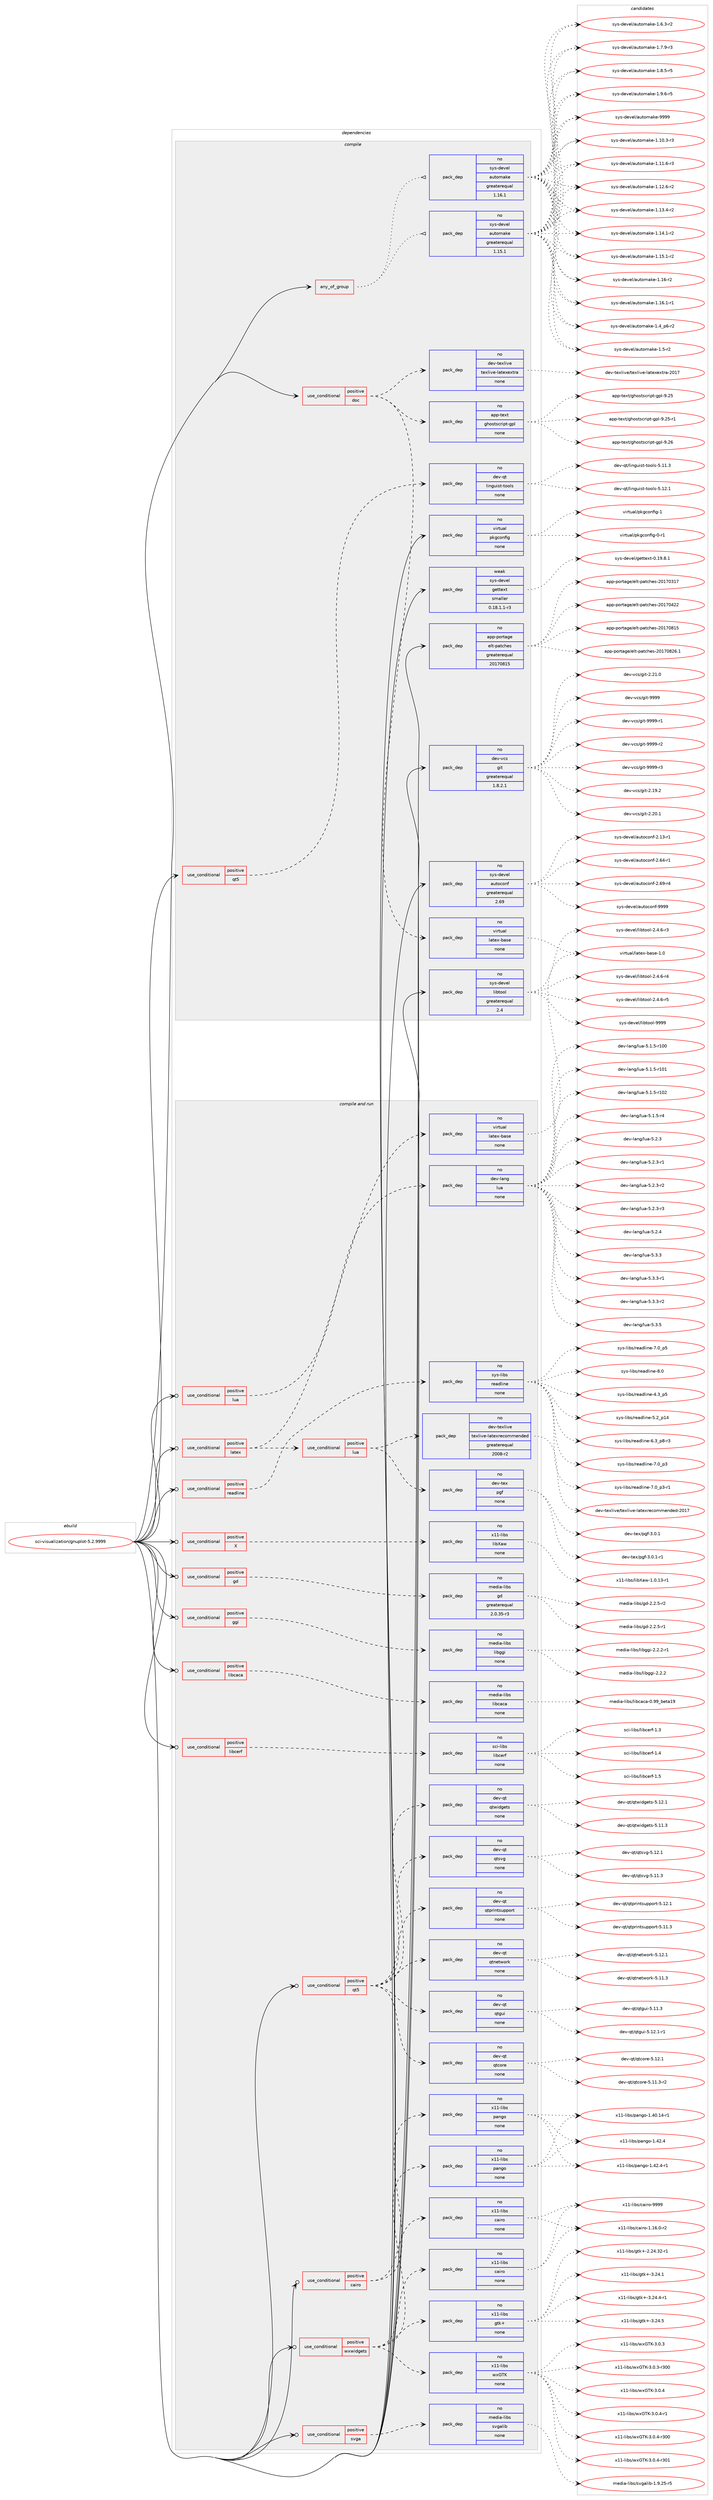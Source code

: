 digraph prolog {

# *************
# Graph options
# *************

newrank=true;
concentrate=true;
compound=true;
graph [rankdir=LR,fontname=Helvetica,fontsize=10,ranksep=1.5];#, ranksep=2.5, nodesep=0.2];
edge  [arrowhead=vee];
node  [fontname=Helvetica,fontsize=10];

# **********
# The ebuild
# **********

subgraph cluster_leftcol {
color=gray;
rank=same;
label=<<i>ebuild</i>>;
id [label="sci-visualization/gnuplot-5.2.9999", color=red, width=4, href="../sci-visualization/gnuplot-5.2.9999.svg"];
}

# ****************
# The dependencies
# ****************

subgraph cluster_midcol {
color=gray;
label=<<i>dependencies</i>>;
subgraph cluster_compile {
fillcolor="#eeeeee";
style=filled;
label=<<i>compile</i>>;
subgraph any27058 {
dependency1701894 [label=<<TABLE BORDER="0" CELLBORDER="1" CELLSPACING="0" CELLPADDING="4"><TR><TD CELLPADDING="10">any_of_group</TD></TR></TABLE>>, shape=none, color=red];subgraph pack1218519 {
dependency1701895 [label=<<TABLE BORDER="0" CELLBORDER="1" CELLSPACING="0" CELLPADDING="4" WIDTH="220"><TR><TD ROWSPAN="6" CELLPADDING="30">pack_dep</TD></TR><TR><TD WIDTH="110">no</TD></TR><TR><TD>sys-devel</TD></TR><TR><TD>automake</TD></TR><TR><TD>greaterequal</TD></TR><TR><TD>1.16.1</TD></TR></TABLE>>, shape=none, color=blue];
}
dependency1701894:e -> dependency1701895:w [weight=20,style="dotted",arrowhead="oinv"];
subgraph pack1218520 {
dependency1701896 [label=<<TABLE BORDER="0" CELLBORDER="1" CELLSPACING="0" CELLPADDING="4" WIDTH="220"><TR><TD ROWSPAN="6" CELLPADDING="30">pack_dep</TD></TR><TR><TD WIDTH="110">no</TD></TR><TR><TD>sys-devel</TD></TR><TR><TD>automake</TD></TR><TR><TD>greaterequal</TD></TR><TR><TD>1.15.1</TD></TR></TABLE>>, shape=none, color=blue];
}
dependency1701894:e -> dependency1701896:w [weight=20,style="dotted",arrowhead="oinv"];
}
id:e -> dependency1701894:w [weight=20,style="solid",arrowhead="vee"];
subgraph cond455465 {
dependency1701897 [label=<<TABLE BORDER="0" CELLBORDER="1" CELLSPACING="0" CELLPADDING="4"><TR><TD ROWSPAN="3" CELLPADDING="10">use_conditional</TD></TR><TR><TD>positive</TD></TR><TR><TD>doc</TD></TR></TABLE>>, shape=none, color=red];
subgraph pack1218521 {
dependency1701898 [label=<<TABLE BORDER="0" CELLBORDER="1" CELLSPACING="0" CELLPADDING="4" WIDTH="220"><TR><TD ROWSPAN="6" CELLPADDING="30">pack_dep</TD></TR><TR><TD WIDTH="110">no</TD></TR><TR><TD>virtual</TD></TR><TR><TD>latex-base</TD></TR><TR><TD>none</TD></TR><TR><TD></TD></TR></TABLE>>, shape=none, color=blue];
}
dependency1701897:e -> dependency1701898:w [weight=20,style="dashed",arrowhead="vee"];
subgraph pack1218522 {
dependency1701899 [label=<<TABLE BORDER="0" CELLBORDER="1" CELLSPACING="0" CELLPADDING="4" WIDTH="220"><TR><TD ROWSPAN="6" CELLPADDING="30">pack_dep</TD></TR><TR><TD WIDTH="110">no</TD></TR><TR><TD>dev-texlive</TD></TR><TR><TD>texlive-latexextra</TD></TR><TR><TD>none</TD></TR><TR><TD></TD></TR></TABLE>>, shape=none, color=blue];
}
dependency1701897:e -> dependency1701899:w [weight=20,style="dashed",arrowhead="vee"];
subgraph pack1218523 {
dependency1701900 [label=<<TABLE BORDER="0" CELLBORDER="1" CELLSPACING="0" CELLPADDING="4" WIDTH="220"><TR><TD ROWSPAN="6" CELLPADDING="30">pack_dep</TD></TR><TR><TD WIDTH="110">no</TD></TR><TR><TD>app-text</TD></TR><TR><TD>ghostscript-gpl</TD></TR><TR><TD>none</TD></TR><TR><TD></TD></TR></TABLE>>, shape=none, color=blue];
}
dependency1701897:e -> dependency1701900:w [weight=20,style="dashed",arrowhead="vee"];
}
id:e -> dependency1701897:w [weight=20,style="solid",arrowhead="vee"];
subgraph cond455466 {
dependency1701901 [label=<<TABLE BORDER="0" CELLBORDER="1" CELLSPACING="0" CELLPADDING="4"><TR><TD ROWSPAN="3" CELLPADDING="10">use_conditional</TD></TR><TR><TD>positive</TD></TR><TR><TD>qt5</TD></TR></TABLE>>, shape=none, color=red];
subgraph pack1218524 {
dependency1701902 [label=<<TABLE BORDER="0" CELLBORDER="1" CELLSPACING="0" CELLPADDING="4" WIDTH="220"><TR><TD ROWSPAN="6" CELLPADDING="30">pack_dep</TD></TR><TR><TD WIDTH="110">no</TD></TR><TR><TD>dev-qt</TD></TR><TR><TD>linguist-tools</TD></TR><TR><TD>none</TD></TR><TR><TD></TD></TR></TABLE>>, shape=none, color=blue];
}
dependency1701901:e -> dependency1701902:w [weight=20,style="dashed",arrowhead="vee"];
}
id:e -> dependency1701901:w [weight=20,style="solid",arrowhead="vee"];
subgraph pack1218525 {
dependency1701903 [label=<<TABLE BORDER="0" CELLBORDER="1" CELLSPACING="0" CELLPADDING="4" WIDTH="220"><TR><TD ROWSPAN="6" CELLPADDING="30">pack_dep</TD></TR><TR><TD WIDTH="110">no</TD></TR><TR><TD>app-portage</TD></TR><TR><TD>elt-patches</TD></TR><TR><TD>greaterequal</TD></TR><TR><TD>20170815</TD></TR></TABLE>>, shape=none, color=blue];
}
id:e -> dependency1701903:w [weight=20,style="solid",arrowhead="vee"];
subgraph pack1218526 {
dependency1701904 [label=<<TABLE BORDER="0" CELLBORDER="1" CELLSPACING="0" CELLPADDING="4" WIDTH="220"><TR><TD ROWSPAN="6" CELLPADDING="30">pack_dep</TD></TR><TR><TD WIDTH="110">no</TD></TR><TR><TD>dev-vcs</TD></TR><TR><TD>git</TD></TR><TR><TD>greaterequal</TD></TR><TR><TD>1.8.2.1</TD></TR></TABLE>>, shape=none, color=blue];
}
id:e -> dependency1701904:w [weight=20,style="solid",arrowhead="vee"];
subgraph pack1218527 {
dependency1701905 [label=<<TABLE BORDER="0" CELLBORDER="1" CELLSPACING="0" CELLPADDING="4" WIDTH="220"><TR><TD ROWSPAN="6" CELLPADDING="30">pack_dep</TD></TR><TR><TD WIDTH="110">no</TD></TR><TR><TD>sys-devel</TD></TR><TR><TD>autoconf</TD></TR><TR><TD>greaterequal</TD></TR><TR><TD>2.69</TD></TR></TABLE>>, shape=none, color=blue];
}
id:e -> dependency1701905:w [weight=20,style="solid",arrowhead="vee"];
subgraph pack1218528 {
dependency1701906 [label=<<TABLE BORDER="0" CELLBORDER="1" CELLSPACING="0" CELLPADDING="4" WIDTH="220"><TR><TD ROWSPAN="6" CELLPADDING="30">pack_dep</TD></TR><TR><TD WIDTH="110">no</TD></TR><TR><TD>sys-devel</TD></TR><TR><TD>libtool</TD></TR><TR><TD>greaterequal</TD></TR><TR><TD>2.4</TD></TR></TABLE>>, shape=none, color=blue];
}
id:e -> dependency1701906:w [weight=20,style="solid",arrowhead="vee"];
subgraph pack1218529 {
dependency1701907 [label=<<TABLE BORDER="0" CELLBORDER="1" CELLSPACING="0" CELLPADDING="4" WIDTH="220"><TR><TD ROWSPAN="6" CELLPADDING="30">pack_dep</TD></TR><TR><TD WIDTH="110">no</TD></TR><TR><TD>virtual</TD></TR><TR><TD>pkgconfig</TD></TR><TR><TD>none</TD></TR><TR><TD></TD></TR></TABLE>>, shape=none, color=blue];
}
id:e -> dependency1701907:w [weight=20,style="solid",arrowhead="vee"];
subgraph pack1218530 {
dependency1701908 [label=<<TABLE BORDER="0" CELLBORDER="1" CELLSPACING="0" CELLPADDING="4" WIDTH="220"><TR><TD ROWSPAN="6" CELLPADDING="30">pack_dep</TD></TR><TR><TD WIDTH="110">weak</TD></TR><TR><TD>sys-devel</TD></TR><TR><TD>gettext</TD></TR><TR><TD>smaller</TD></TR><TR><TD>0.18.1.1-r3</TD></TR></TABLE>>, shape=none, color=blue];
}
id:e -> dependency1701908:w [weight=20,style="solid",arrowhead="vee"];
}
subgraph cluster_compileandrun {
fillcolor="#eeeeee";
style=filled;
label=<<i>compile and run</i>>;
subgraph cond455467 {
dependency1701909 [label=<<TABLE BORDER="0" CELLBORDER="1" CELLSPACING="0" CELLPADDING="4"><TR><TD ROWSPAN="3" CELLPADDING="10">use_conditional</TD></TR><TR><TD>positive</TD></TR><TR><TD>X</TD></TR></TABLE>>, shape=none, color=red];
subgraph pack1218531 {
dependency1701910 [label=<<TABLE BORDER="0" CELLBORDER="1" CELLSPACING="0" CELLPADDING="4" WIDTH="220"><TR><TD ROWSPAN="6" CELLPADDING="30">pack_dep</TD></TR><TR><TD WIDTH="110">no</TD></TR><TR><TD>x11-libs</TD></TR><TR><TD>libXaw</TD></TR><TR><TD>none</TD></TR><TR><TD></TD></TR></TABLE>>, shape=none, color=blue];
}
dependency1701909:e -> dependency1701910:w [weight=20,style="dashed",arrowhead="vee"];
}
id:e -> dependency1701909:w [weight=20,style="solid",arrowhead="odotvee"];
subgraph cond455468 {
dependency1701911 [label=<<TABLE BORDER="0" CELLBORDER="1" CELLSPACING="0" CELLPADDING="4"><TR><TD ROWSPAN="3" CELLPADDING="10">use_conditional</TD></TR><TR><TD>positive</TD></TR><TR><TD>cairo</TD></TR></TABLE>>, shape=none, color=red];
subgraph pack1218532 {
dependency1701912 [label=<<TABLE BORDER="0" CELLBORDER="1" CELLSPACING="0" CELLPADDING="4" WIDTH="220"><TR><TD ROWSPAN="6" CELLPADDING="30">pack_dep</TD></TR><TR><TD WIDTH="110">no</TD></TR><TR><TD>x11-libs</TD></TR><TR><TD>cairo</TD></TR><TR><TD>none</TD></TR><TR><TD></TD></TR></TABLE>>, shape=none, color=blue];
}
dependency1701911:e -> dependency1701912:w [weight=20,style="dashed",arrowhead="vee"];
subgraph pack1218533 {
dependency1701913 [label=<<TABLE BORDER="0" CELLBORDER="1" CELLSPACING="0" CELLPADDING="4" WIDTH="220"><TR><TD ROWSPAN="6" CELLPADDING="30">pack_dep</TD></TR><TR><TD WIDTH="110">no</TD></TR><TR><TD>x11-libs</TD></TR><TR><TD>pango</TD></TR><TR><TD>none</TD></TR><TR><TD></TD></TR></TABLE>>, shape=none, color=blue];
}
dependency1701911:e -> dependency1701913:w [weight=20,style="dashed",arrowhead="vee"];
}
id:e -> dependency1701911:w [weight=20,style="solid",arrowhead="odotvee"];
subgraph cond455469 {
dependency1701914 [label=<<TABLE BORDER="0" CELLBORDER="1" CELLSPACING="0" CELLPADDING="4"><TR><TD ROWSPAN="3" CELLPADDING="10">use_conditional</TD></TR><TR><TD>positive</TD></TR><TR><TD>gd</TD></TR></TABLE>>, shape=none, color=red];
subgraph pack1218534 {
dependency1701915 [label=<<TABLE BORDER="0" CELLBORDER="1" CELLSPACING="0" CELLPADDING="4" WIDTH="220"><TR><TD ROWSPAN="6" CELLPADDING="30">pack_dep</TD></TR><TR><TD WIDTH="110">no</TD></TR><TR><TD>media-libs</TD></TR><TR><TD>gd</TD></TR><TR><TD>greaterequal</TD></TR><TR><TD>2.0.35-r3</TD></TR></TABLE>>, shape=none, color=blue];
}
dependency1701914:e -> dependency1701915:w [weight=20,style="dashed",arrowhead="vee"];
}
id:e -> dependency1701914:w [weight=20,style="solid",arrowhead="odotvee"];
subgraph cond455470 {
dependency1701916 [label=<<TABLE BORDER="0" CELLBORDER="1" CELLSPACING="0" CELLPADDING="4"><TR><TD ROWSPAN="3" CELLPADDING="10">use_conditional</TD></TR><TR><TD>positive</TD></TR><TR><TD>ggi</TD></TR></TABLE>>, shape=none, color=red];
subgraph pack1218535 {
dependency1701917 [label=<<TABLE BORDER="0" CELLBORDER="1" CELLSPACING="0" CELLPADDING="4" WIDTH="220"><TR><TD ROWSPAN="6" CELLPADDING="30">pack_dep</TD></TR><TR><TD WIDTH="110">no</TD></TR><TR><TD>media-libs</TD></TR><TR><TD>libggi</TD></TR><TR><TD>none</TD></TR><TR><TD></TD></TR></TABLE>>, shape=none, color=blue];
}
dependency1701916:e -> dependency1701917:w [weight=20,style="dashed",arrowhead="vee"];
}
id:e -> dependency1701916:w [weight=20,style="solid",arrowhead="odotvee"];
subgraph cond455471 {
dependency1701918 [label=<<TABLE BORDER="0" CELLBORDER="1" CELLSPACING="0" CELLPADDING="4"><TR><TD ROWSPAN="3" CELLPADDING="10">use_conditional</TD></TR><TR><TD>positive</TD></TR><TR><TD>latex</TD></TR></TABLE>>, shape=none, color=red];
subgraph pack1218536 {
dependency1701919 [label=<<TABLE BORDER="0" CELLBORDER="1" CELLSPACING="0" CELLPADDING="4" WIDTH="220"><TR><TD ROWSPAN="6" CELLPADDING="30">pack_dep</TD></TR><TR><TD WIDTH="110">no</TD></TR><TR><TD>virtual</TD></TR><TR><TD>latex-base</TD></TR><TR><TD>none</TD></TR><TR><TD></TD></TR></TABLE>>, shape=none, color=blue];
}
dependency1701918:e -> dependency1701919:w [weight=20,style="dashed",arrowhead="vee"];
subgraph cond455472 {
dependency1701920 [label=<<TABLE BORDER="0" CELLBORDER="1" CELLSPACING="0" CELLPADDING="4"><TR><TD ROWSPAN="3" CELLPADDING="10">use_conditional</TD></TR><TR><TD>positive</TD></TR><TR><TD>lua</TD></TR></TABLE>>, shape=none, color=red];
subgraph pack1218537 {
dependency1701921 [label=<<TABLE BORDER="0" CELLBORDER="1" CELLSPACING="0" CELLPADDING="4" WIDTH="220"><TR><TD ROWSPAN="6" CELLPADDING="30">pack_dep</TD></TR><TR><TD WIDTH="110">no</TD></TR><TR><TD>dev-tex</TD></TR><TR><TD>pgf</TD></TR><TR><TD>none</TD></TR><TR><TD></TD></TR></TABLE>>, shape=none, color=blue];
}
dependency1701920:e -> dependency1701921:w [weight=20,style="dashed",arrowhead="vee"];
subgraph pack1218538 {
dependency1701922 [label=<<TABLE BORDER="0" CELLBORDER="1" CELLSPACING="0" CELLPADDING="4" WIDTH="220"><TR><TD ROWSPAN="6" CELLPADDING="30">pack_dep</TD></TR><TR><TD WIDTH="110">no</TD></TR><TR><TD>dev-texlive</TD></TR><TR><TD>texlive-latexrecommended</TD></TR><TR><TD>greaterequal</TD></TR><TR><TD>2008-r2</TD></TR></TABLE>>, shape=none, color=blue];
}
dependency1701920:e -> dependency1701922:w [weight=20,style="dashed",arrowhead="vee"];
}
dependency1701918:e -> dependency1701920:w [weight=20,style="dashed",arrowhead="vee"];
}
id:e -> dependency1701918:w [weight=20,style="solid",arrowhead="odotvee"];
subgraph cond455473 {
dependency1701923 [label=<<TABLE BORDER="0" CELLBORDER="1" CELLSPACING="0" CELLPADDING="4"><TR><TD ROWSPAN="3" CELLPADDING="10">use_conditional</TD></TR><TR><TD>positive</TD></TR><TR><TD>libcaca</TD></TR></TABLE>>, shape=none, color=red];
subgraph pack1218539 {
dependency1701924 [label=<<TABLE BORDER="0" CELLBORDER="1" CELLSPACING="0" CELLPADDING="4" WIDTH="220"><TR><TD ROWSPAN="6" CELLPADDING="30">pack_dep</TD></TR><TR><TD WIDTH="110">no</TD></TR><TR><TD>media-libs</TD></TR><TR><TD>libcaca</TD></TR><TR><TD>none</TD></TR><TR><TD></TD></TR></TABLE>>, shape=none, color=blue];
}
dependency1701923:e -> dependency1701924:w [weight=20,style="dashed",arrowhead="vee"];
}
id:e -> dependency1701923:w [weight=20,style="solid",arrowhead="odotvee"];
subgraph cond455474 {
dependency1701925 [label=<<TABLE BORDER="0" CELLBORDER="1" CELLSPACING="0" CELLPADDING="4"><TR><TD ROWSPAN="3" CELLPADDING="10">use_conditional</TD></TR><TR><TD>positive</TD></TR><TR><TD>libcerf</TD></TR></TABLE>>, shape=none, color=red];
subgraph pack1218540 {
dependency1701926 [label=<<TABLE BORDER="0" CELLBORDER="1" CELLSPACING="0" CELLPADDING="4" WIDTH="220"><TR><TD ROWSPAN="6" CELLPADDING="30">pack_dep</TD></TR><TR><TD WIDTH="110">no</TD></TR><TR><TD>sci-libs</TD></TR><TR><TD>libcerf</TD></TR><TR><TD>none</TD></TR><TR><TD></TD></TR></TABLE>>, shape=none, color=blue];
}
dependency1701925:e -> dependency1701926:w [weight=20,style="dashed",arrowhead="vee"];
}
id:e -> dependency1701925:w [weight=20,style="solid",arrowhead="odotvee"];
subgraph cond455475 {
dependency1701927 [label=<<TABLE BORDER="0" CELLBORDER="1" CELLSPACING="0" CELLPADDING="4"><TR><TD ROWSPAN="3" CELLPADDING="10">use_conditional</TD></TR><TR><TD>positive</TD></TR><TR><TD>lua</TD></TR></TABLE>>, shape=none, color=red];
subgraph pack1218541 {
dependency1701928 [label=<<TABLE BORDER="0" CELLBORDER="1" CELLSPACING="0" CELLPADDING="4" WIDTH="220"><TR><TD ROWSPAN="6" CELLPADDING="30">pack_dep</TD></TR><TR><TD WIDTH="110">no</TD></TR><TR><TD>dev-lang</TD></TR><TR><TD>lua</TD></TR><TR><TD>none</TD></TR><TR><TD></TD></TR></TABLE>>, shape=none, color=blue];
}
dependency1701927:e -> dependency1701928:w [weight=20,style="dashed",arrowhead="vee"];
}
id:e -> dependency1701927:w [weight=20,style="solid",arrowhead="odotvee"];
subgraph cond455476 {
dependency1701929 [label=<<TABLE BORDER="0" CELLBORDER="1" CELLSPACING="0" CELLPADDING="4"><TR><TD ROWSPAN="3" CELLPADDING="10">use_conditional</TD></TR><TR><TD>positive</TD></TR><TR><TD>qt5</TD></TR></TABLE>>, shape=none, color=red];
subgraph pack1218542 {
dependency1701930 [label=<<TABLE BORDER="0" CELLBORDER="1" CELLSPACING="0" CELLPADDING="4" WIDTH="220"><TR><TD ROWSPAN="6" CELLPADDING="30">pack_dep</TD></TR><TR><TD WIDTH="110">no</TD></TR><TR><TD>dev-qt</TD></TR><TR><TD>qtcore</TD></TR><TR><TD>none</TD></TR><TR><TD></TD></TR></TABLE>>, shape=none, color=blue];
}
dependency1701929:e -> dependency1701930:w [weight=20,style="dashed",arrowhead="vee"];
subgraph pack1218543 {
dependency1701931 [label=<<TABLE BORDER="0" CELLBORDER="1" CELLSPACING="0" CELLPADDING="4" WIDTH="220"><TR><TD ROWSPAN="6" CELLPADDING="30">pack_dep</TD></TR><TR><TD WIDTH="110">no</TD></TR><TR><TD>dev-qt</TD></TR><TR><TD>qtgui</TD></TR><TR><TD>none</TD></TR><TR><TD></TD></TR></TABLE>>, shape=none, color=blue];
}
dependency1701929:e -> dependency1701931:w [weight=20,style="dashed",arrowhead="vee"];
subgraph pack1218544 {
dependency1701932 [label=<<TABLE BORDER="0" CELLBORDER="1" CELLSPACING="0" CELLPADDING="4" WIDTH="220"><TR><TD ROWSPAN="6" CELLPADDING="30">pack_dep</TD></TR><TR><TD WIDTH="110">no</TD></TR><TR><TD>dev-qt</TD></TR><TR><TD>qtnetwork</TD></TR><TR><TD>none</TD></TR><TR><TD></TD></TR></TABLE>>, shape=none, color=blue];
}
dependency1701929:e -> dependency1701932:w [weight=20,style="dashed",arrowhead="vee"];
subgraph pack1218545 {
dependency1701933 [label=<<TABLE BORDER="0" CELLBORDER="1" CELLSPACING="0" CELLPADDING="4" WIDTH="220"><TR><TD ROWSPAN="6" CELLPADDING="30">pack_dep</TD></TR><TR><TD WIDTH="110">no</TD></TR><TR><TD>dev-qt</TD></TR><TR><TD>qtprintsupport</TD></TR><TR><TD>none</TD></TR><TR><TD></TD></TR></TABLE>>, shape=none, color=blue];
}
dependency1701929:e -> dependency1701933:w [weight=20,style="dashed",arrowhead="vee"];
subgraph pack1218546 {
dependency1701934 [label=<<TABLE BORDER="0" CELLBORDER="1" CELLSPACING="0" CELLPADDING="4" WIDTH="220"><TR><TD ROWSPAN="6" CELLPADDING="30">pack_dep</TD></TR><TR><TD WIDTH="110">no</TD></TR><TR><TD>dev-qt</TD></TR><TR><TD>qtsvg</TD></TR><TR><TD>none</TD></TR><TR><TD></TD></TR></TABLE>>, shape=none, color=blue];
}
dependency1701929:e -> dependency1701934:w [weight=20,style="dashed",arrowhead="vee"];
subgraph pack1218547 {
dependency1701935 [label=<<TABLE BORDER="0" CELLBORDER="1" CELLSPACING="0" CELLPADDING="4" WIDTH="220"><TR><TD ROWSPAN="6" CELLPADDING="30">pack_dep</TD></TR><TR><TD WIDTH="110">no</TD></TR><TR><TD>dev-qt</TD></TR><TR><TD>qtwidgets</TD></TR><TR><TD>none</TD></TR><TR><TD></TD></TR></TABLE>>, shape=none, color=blue];
}
dependency1701929:e -> dependency1701935:w [weight=20,style="dashed",arrowhead="vee"];
}
id:e -> dependency1701929:w [weight=20,style="solid",arrowhead="odotvee"];
subgraph cond455477 {
dependency1701936 [label=<<TABLE BORDER="0" CELLBORDER="1" CELLSPACING="0" CELLPADDING="4"><TR><TD ROWSPAN="3" CELLPADDING="10">use_conditional</TD></TR><TR><TD>positive</TD></TR><TR><TD>readline</TD></TR></TABLE>>, shape=none, color=red];
subgraph pack1218548 {
dependency1701937 [label=<<TABLE BORDER="0" CELLBORDER="1" CELLSPACING="0" CELLPADDING="4" WIDTH="220"><TR><TD ROWSPAN="6" CELLPADDING="30">pack_dep</TD></TR><TR><TD WIDTH="110">no</TD></TR><TR><TD>sys-libs</TD></TR><TR><TD>readline</TD></TR><TR><TD>none</TD></TR><TR><TD></TD></TR></TABLE>>, shape=none, color=blue];
}
dependency1701936:e -> dependency1701937:w [weight=20,style="dashed",arrowhead="vee"];
}
id:e -> dependency1701936:w [weight=20,style="solid",arrowhead="odotvee"];
subgraph cond455478 {
dependency1701938 [label=<<TABLE BORDER="0" CELLBORDER="1" CELLSPACING="0" CELLPADDING="4"><TR><TD ROWSPAN="3" CELLPADDING="10">use_conditional</TD></TR><TR><TD>positive</TD></TR><TR><TD>svga</TD></TR></TABLE>>, shape=none, color=red];
subgraph pack1218549 {
dependency1701939 [label=<<TABLE BORDER="0" CELLBORDER="1" CELLSPACING="0" CELLPADDING="4" WIDTH="220"><TR><TD ROWSPAN="6" CELLPADDING="30">pack_dep</TD></TR><TR><TD WIDTH="110">no</TD></TR><TR><TD>media-libs</TD></TR><TR><TD>svgalib</TD></TR><TR><TD>none</TD></TR><TR><TD></TD></TR></TABLE>>, shape=none, color=blue];
}
dependency1701938:e -> dependency1701939:w [weight=20,style="dashed",arrowhead="vee"];
}
id:e -> dependency1701938:w [weight=20,style="solid",arrowhead="odotvee"];
subgraph cond455479 {
dependency1701940 [label=<<TABLE BORDER="0" CELLBORDER="1" CELLSPACING="0" CELLPADDING="4"><TR><TD ROWSPAN="3" CELLPADDING="10">use_conditional</TD></TR><TR><TD>positive</TD></TR><TR><TD>wxwidgets</TD></TR></TABLE>>, shape=none, color=red];
subgraph pack1218550 {
dependency1701941 [label=<<TABLE BORDER="0" CELLBORDER="1" CELLSPACING="0" CELLPADDING="4" WIDTH="220"><TR><TD ROWSPAN="6" CELLPADDING="30">pack_dep</TD></TR><TR><TD WIDTH="110">no</TD></TR><TR><TD>x11-libs</TD></TR><TR><TD>wxGTK</TD></TR><TR><TD>none</TD></TR><TR><TD></TD></TR></TABLE>>, shape=none, color=blue];
}
dependency1701940:e -> dependency1701941:w [weight=20,style="dashed",arrowhead="vee"];
subgraph pack1218551 {
dependency1701942 [label=<<TABLE BORDER="0" CELLBORDER="1" CELLSPACING="0" CELLPADDING="4" WIDTH="220"><TR><TD ROWSPAN="6" CELLPADDING="30">pack_dep</TD></TR><TR><TD WIDTH="110">no</TD></TR><TR><TD>x11-libs</TD></TR><TR><TD>cairo</TD></TR><TR><TD>none</TD></TR><TR><TD></TD></TR></TABLE>>, shape=none, color=blue];
}
dependency1701940:e -> dependency1701942:w [weight=20,style="dashed",arrowhead="vee"];
subgraph pack1218552 {
dependency1701943 [label=<<TABLE BORDER="0" CELLBORDER="1" CELLSPACING="0" CELLPADDING="4" WIDTH="220"><TR><TD ROWSPAN="6" CELLPADDING="30">pack_dep</TD></TR><TR><TD WIDTH="110">no</TD></TR><TR><TD>x11-libs</TD></TR><TR><TD>pango</TD></TR><TR><TD>none</TD></TR><TR><TD></TD></TR></TABLE>>, shape=none, color=blue];
}
dependency1701940:e -> dependency1701943:w [weight=20,style="dashed",arrowhead="vee"];
subgraph pack1218553 {
dependency1701944 [label=<<TABLE BORDER="0" CELLBORDER="1" CELLSPACING="0" CELLPADDING="4" WIDTH="220"><TR><TD ROWSPAN="6" CELLPADDING="30">pack_dep</TD></TR><TR><TD WIDTH="110">no</TD></TR><TR><TD>x11-libs</TD></TR><TR><TD>gtk+</TD></TR><TR><TD>none</TD></TR><TR><TD></TD></TR></TABLE>>, shape=none, color=blue];
}
dependency1701940:e -> dependency1701944:w [weight=20,style="dashed",arrowhead="vee"];
}
id:e -> dependency1701940:w [weight=20,style="solid",arrowhead="odotvee"];
}
subgraph cluster_run {
fillcolor="#eeeeee";
style=filled;
label=<<i>run</i>>;
}
}

# **************
# The candidates
# **************

subgraph cluster_choices {
rank=same;
color=gray;
label=<<i>candidates</i>>;

subgraph choice1218519 {
color=black;
nodesep=1;
choice11512111545100101118101108479711711611110997107101454946494846514511451 [label="sys-devel/automake-1.10.3-r3", color=red, width=4,href="../sys-devel/automake-1.10.3-r3.svg"];
choice11512111545100101118101108479711711611110997107101454946494946544511451 [label="sys-devel/automake-1.11.6-r3", color=red, width=4,href="../sys-devel/automake-1.11.6-r3.svg"];
choice11512111545100101118101108479711711611110997107101454946495046544511450 [label="sys-devel/automake-1.12.6-r2", color=red, width=4,href="../sys-devel/automake-1.12.6-r2.svg"];
choice11512111545100101118101108479711711611110997107101454946495146524511450 [label="sys-devel/automake-1.13.4-r2", color=red, width=4,href="../sys-devel/automake-1.13.4-r2.svg"];
choice11512111545100101118101108479711711611110997107101454946495246494511450 [label="sys-devel/automake-1.14.1-r2", color=red, width=4,href="../sys-devel/automake-1.14.1-r2.svg"];
choice11512111545100101118101108479711711611110997107101454946495346494511450 [label="sys-devel/automake-1.15.1-r2", color=red, width=4,href="../sys-devel/automake-1.15.1-r2.svg"];
choice1151211154510010111810110847971171161111099710710145494649544511450 [label="sys-devel/automake-1.16-r2", color=red, width=4,href="../sys-devel/automake-1.16-r2.svg"];
choice11512111545100101118101108479711711611110997107101454946495446494511449 [label="sys-devel/automake-1.16.1-r1", color=red, width=4,href="../sys-devel/automake-1.16.1-r1.svg"];
choice115121115451001011181011084797117116111109971071014549465295112544511450 [label="sys-devel/automake-1.4_p6-r2", color=red, width=4,href="../sys-devel/automake-1.4_p6-r2.svg"];
choice11512111545100101118101108479711711611110997107101454946534511450 [label="sys-devel/automake-1.5-r2", color=red, width=4,href="../sys-devel/automake-1.5-r2.svg"];
choice115121115451001011181011084797117116111109971071014549465446514511450 [label="sys-devel/automake-1.6.3-r2", color=red, width=4,href="../sys-devel/automake-1.6.3-r2.svg"];
choice115121115451001011181011084797117116111109971071014549465546574511451 [label="sys-devel/automake-1.7.9-r3", color=red, width=4,href="../sys-devel/automake-1.7.9-r3.svg"];
choice115121115451001011181011084797117116111109971071014549465646534511453 [label="sys-devel/automake-1.8.5-r5", color=red, width=4,href="../sys-devel/automake-1.8.5-r5.svg"];
choice115121115451001011181011084797117116111109971071014549465746544511453 [label="sys-devel/automake-1.9.6-r5", color=red, width=4,href="../sys-devel/automake-1.9.6-r5.svg"];
choice115121115451001011181011084797117116111109971071014557575757 [label="sys-devel/automake-9999", color=red, width=4,href="../sys-devel/automake-9999.svg"];
dependency1701895:e -> choice11512111545100101118101108479711711611110997107101454946494846514511451:w [style=dotted,weight="100"];
dependency1701895:e -> choice11512111545100101118101108479711711611110997107101454946494946544511451:w [style=dotted,weight="100"];
dependency1701895:e -> choice11512111545100101118101108479711711611110997107101454946495046544511450:w [style=dotted,weight="100"];
dependency1701895:e -> choice11512111545100101118101108479711711611110997107101454946495146524511450:w [style=dotted,weight="100"];
dependency1701895:e -> choice11512111545100101118101108479711711611110997107101454946495246494511450:w [style=dotted,weight="100"];
dependency1701895:e -> choice11512111545100101118101108479711711611110997107101454946495346494511450:w [style=dotted,weight="100"];
dependency1701895:e -> choice1151211154510010111810110847971171161111099710710145494649544511450:w [style=dotted,weight="100"];
dependency1701895:e -> choice11512111545100101118101108479711711611110997107101454946495446494511449:w [style=dotted,weight="100"];
dependency1701895:e -> choice115121115451001011181011084797117116111109971071014549465295112544511450:w [style=dotted,weight="100"];
dependency1701895:e -> choice11512111545100101118101108479711711611110997107101454946534511450:w [style=dotted,weight="100"];
dependency1701895:e -> choice115121115451001011181011084797117116111109971071014549465446514511450:w [style=dotted,weight="100"];
dependency1701895:e -> choice115121115451001011181011084797117116111109971071014549465546574511451:w [style=dotted,weight="100"];
dependency1701895:e -> choice115121115451001011181011084797117116111109971071014549465646534511453:w [style=dotted,weight="100"];
dependency1701895:e -> choice115121115451001011181011084797117116111109971071014549465746544511453:w [style=dotted,weight="100"];
dependency1701895:e -> choice115121115451001011181011084797117116111109971071014557575757:w [style=dotted,weight="100"];
}
subgraph choice1218520 {
color=black;
nodesep=1;
choice11512111545100101118101108479711711611110997107101454946494846514511451 [label="sys-devel/automake-1.10.3-r3", color=red, width=4,href="../sys-devel/automake-1.10.3-r3.svg"];
choice11512111545100101118101108479711711611110997107101454946494946544511451 [label="sys-devel/automake-1.11.6-r3", color=red, width=4,href="../sys-devel/automake-1.11.6-r3.svg"];
choice11512111545100101118101108479711711611110997107101454946495046544511450 [label="sys-devel/automake-1.12.6-r2", color=red, width=4,href="../sys-devel/automake-1.12.6-r2.svg"];
choice11512111545100101118101108479711711611110997107101454946495146524511450 [label="sys-devel/automake-1.13.4-r2", color=red, width=4,href="../sys-devel/automake-1.13.4-r2.svg"];
choice11512111545100101118101108479711711611110997107101454946495246494511450 [label="sys-devel/automake-1.14.1-r2", color=red, width=4,href="../sys-devel/automake-1.14.1-r2.svg"];
choice11512111545100101118101108479711711611110997107101454946495346494511450 [label="sys-devel/automake-1.15.1-r2", color=red, width=4,href="../sys-devel/automake-1.15.1-r2.svg"];
choice1151211154510010111810110847971171161111099710710145494649544511450 [label="sys-devel/automake-1.16-r2", color=red, width=4,href="../sys-devel/automake-1.16-r2.svg"];
choice11512111545100101118101108479711711611110997107101454946495446494511449 [label="sys-devel/automake-1.16.1-r1", color=red, width=4,href="../sys-devel/automake-1.16.1-r1.svg"];
choice115121115451001011181011084797117116111109971071014549465295112544511450 [label="sys-devel/automake-1.4_p6-r2", color=red, width=4,href="../sys-devel/automake-1.4_p6-r2.svg"];
choice11512111545100101118101108479711711611110997107101454946534511450 [label="sys-devel/automake-1.5-r2", color=red, width=4,href="../sys-devel/automake-1.5-r2.svg"];
choice115121115451001011181011084797117116111109971071014549465446514511450 [label="sys-devel/automake-1.6.3-r2", color=red, width=4,href="../sys-devel/automake-1.6.3-r2.svg"];
choice115121115451001011181011084797117116111109971071014549465546574511451 [label="sys-devel/automake-1.7.9-r3", color=red, width=4,href="../sys-devel/automake-1.7.9-r3.svg"];
choice115121115451001011181011084797117116111109971071014549465646534511453 [label="sys-devel/automake-1.8.5-r5", color=red, width=4,href="../sys-devel/automake-1.8.5-r5.svg"];
choice115121115451001011181011084797117116111109971071014549465746544511453 [label="sys-devel/automake-1.9.6-r5", color=red, width=4,href="../sys-devel/automake-1.9.6-r5.svg"];
choice115121115451001011181011084797117116111109971071014557575757 [label="sys-devel/automake-9999", color=red, width=4,href="../sys-devel/automake-9999.svg"];
dependency1701896:e -> choice11512111545100101118101108479711711611110997107101454946494846514511451:w [style=dotted,weight="100"];
dependency1701896:e -> choice11512111545100101118101108479711711611110997107101454946494946544511451:w [style=dotted,weight="100"];
dependency1701896:e -> choice11512111545100101118101108479711711611110997107101454946495046544511450:w [style=dotted,weight="100"];
dependency1701896:e -> choice11512111545100101118101108479711711611110997107101454946495146524511450:w [style=dotted,weight="100"];
dependency1701896:e -> choice11512111545100101118101108479711711611110997107101454946495246494511450:w [style=dotted,weight="100"];
dependency1701896:e -> choice11512111545100101118101108479711711611110997107101454946495346494511450:w [style=dotted,weight="100"];
dependency1701896:e -> choice1151211154510010111810110847971171161111099710710145494649544511450:w [style=dotted,weight="100"];
dependency1701896:e -> choice11512111545100101118101108479711711611110997107101454946495446494511449:w [style=dotted,weight="100"];
dependency1701896:e -> choice115121115451001011181011084797117116111109971071014549465295112544511450:w [style=dotted,weight="100"];
dependency1701896:e -> choice11512111545100101118101108479711711611110997107101454946534511450:w [style=dotted,weight="100"];
dependency1701896:e -> choice115121115451001011181011084797117116111109971071014549465446514511450:w [style=dotted,weight="100"];
dependency1701896:e -> choice115121115451001011181011084797117116111109971071014549465546574511451:w [style=dotted,weight="100"];
dependency1701896:e -> choice115121115451001011181011084797117116111109971071014549465646534511453:w [style=dotted,weight="100"];
dependency1701896:e -> choice115121115451001011181011084797117116111109971071014549465746544511453:w [style=dotted,weight="100"];
dependency1701896:e -> choice115121115451001011181011084797117116111109971071014557575757:w [style=dotted,weight="100"];
}
subgraph choice1218521 {
color=black;
nodesep=1;
choice11810511411611797108471089711610112045989711510145494648 [label="virtual/latex-base-1.0", color=red, width=4,href="../virtual/latex-base-1.0.svg"];
dependency1701898:e -> choice11810511411611797108471089711610112045989711510145494648:w [style=dotted,weight="100"];
}
subgraph choice1218522 {
color=black;
nodesep=1;
choice10010111845116101120108105118101471161011201081051181014510897116101120101120116114974550484955 [label="dev-texlive/texlive-latexextra-2017", color=red, width=4,href="../dev-texlive/texlive-latexextra-2017.svg"];
dependency1701899:e -> choice10010111845116101120108105118101471161011201081051181014510897116101120101120116114974550484955:w [style=dotted,weight="100"];
}
subgraph choice1218523 {
color=black;
nodesep=1;
choice97112112451161011201164710310411111511611599114105112116451031121084557465053 [label="app-text/ghostscript-gpl-9.25", color=red, width=4,href="../app-text/ghostscript-gpl-9.25.svg"];
choice971121124511610112011647103104111115116115991141051121164510311210845574650534511449 [label="app-text/ghostscript-gpl-9.25-r1", color=red, width=4,href="../app-text/ghostscript-gpl-9.25-r1.svg"];
choice97112112451161011201164710310411111511611599114105112116451031121084557465054 [label="app-text/ghostscript-gpl-9.26", color=red, width=4,href="../app-text/ghostscript-gpl-9.26.svg"];
dependency1701900:e -> choice97112112451161011201164710310411111511611599114105112116451031121084557465053:w [style=dotted,weight="100"];
dependency1701900:e -> choice971121124511610112011647103104111115116115991141051121164510311210845574650534511449:w [style=dotted,weight="100"];
dependency1701900:e -> choice97112112451161011201164710310411111511611599114105112116451031121084557465054:w [style=dotted,weight="100"];
}
subgraph choice1218524 {
color=black;
nodesep=1;
choice10010111845113116471081051101031171051151164511611111110811545534649494651 [label="dev-qt/linguist-tools-5.11.3", color=red, width=4,href="../dev-qt/linguist-tools-5.11.3.svg"];
choice10010111845113116471081051101031171051151164511611111110811545534649504649 [label="dev-qt/linguist-tools-5.12.1", color=red, width=4,href="../dev-qt/linguist-tools-5.12.1.svg"];
dependency1701902:e -> choice10010111845113116471081051101031171051151164511611111110811545534649494651:w [style=dotted,weight="100"];
dependency1701902:e -> choice10010111845113116471081051101031171051151164511611111110811545534649504649:w [style=dotted,weight="100"];
}
subgraph choice1218525 {
color=black;
nodesep=1;
choice97112112451121111141169710310147101108116451129711699104101115455048495548514955 [label="app-portage/elt-patches-20170317", color=red, width=4,href="../app-portage/elt-patches-20170317.svg"];
choice97112112451121111141169710310147101108116451129711699104101115455048495548525050 [label="app-portage/elt-patches-20170422", color=red, width=4,href="../app-portage/elt-patches-20170422.svg"];
choice97112112451121111141169710310147101108116451129711699104101115455048495548564953 [label="app-portage/elt-patches-20170815", color=red, width=4,href="../app-portage/elt-patches-20170815.svg"];
choice971121124511211111411697103101471011081164511297116991041011154550484955485650544649 [label="app-portage/elt-patches-20170826.1", color=red, width=4,href="../app-portage/elt-patches-20170826.1.svg"];
dependency1701903:e -> choice97112112451121111141169710310147101108116451129711699104101115455048495548514955:w [style=dotted,weight="100"];
dependency1701903:e -> choice97112112451121111141169710310147101108116451129711699104101115455048495548525050:w [style=dotted,weight="100"];
dependency1701903:e -> choice97112112451121111141169710310147101108116451129711699104101115455048495548564953:w [style=dotted,weight="100"];
dependency1701903:e -> choice971121124511211111411697103101471011081164511297116991041011154550484955485650544649:w [style=dotted,weight="100"];
}
subgraph choice1218526 {
color=black;
nodesep=1;
choice10010111845118991154710310511645504649574650 [label="dev-vcs/git-2.19.2", color=red, width=4,href="../dev-vcs/git-2.19.2.svg"];
choice10010111845118991154710310511645504650484649 [label="dev-vcs/git-2.20.1", color=red, width=4,href="../dev-vcs/git-2.20.1.svg"];
choice10010111845118991154710310511645504650494648 [label="dev-vcs/git-2.21.0", color=red, width=4,href="../dev-vcs/git-2.21.0.svg"];
choice1001011184511899115471031051164557575757 [label="dev-vcs/git-9999", color=red, width=4,href="../dev-vcs/git-9999.svg"];
choice10010111845118991154710310511645575757574511449 [label="dev-vcs/git-9999-r1", color=red, width=4,href="../dev-vcs/git-9999-r1.svg"];
choice10010111845118991154710310511645575757574511450 [label="dev-vcs/git-9999-r2", color=red, width=4,href="../dev-vcs/git-9999-r2.svg"];
choice10010111845118991154710310511645575757574511451 [label="dev-vcs/git-9999-r3", color=red, width=4,href="../dev-vcs/git-9999-r3.svg"];
dependency1701904:e -> choice10010111845118991154710310511645504649574650:w [style=dotted,weight="100"];
dependency1701904:e -> choice10010111845118991154710310511645504650484649:w [style=dotted,weight="100"];
dependency1701904:e -> choice10010111845118991154710310511645504650494648:w [style=dotted,weight="100"];
dependency1701904:e -> choice1001011184511899115471031051164557575757:w [style=dotted,weight="100"];
dependency1701904:e -> choice10010111845118991154710310511645575757574511449:w [style=dotted,weight="100"];
dependency1701904:e -> choice10010111845118991154710310511645575757574511450:w [style=dotted,weight="100"];
dependency1701904:e -> choice10010111845118991154710310511645575757574511451:w [style=dotted,weight="100"];
}
subgraph choice1218527 {
color=black;
nodesep=1;
choice1151211154510010111810110847971171161119911111010245504649514511449 [label="sys-devel/autoconf-2.13-r1", color=red, width=4,href="../sys-devel/autoconf-2.13-r1.svg"];
choice1151211154510010111810110847971171161119911111010245504654524511449 [label="sys-devel/autoconf-2.64-r1", color=red, width=4,href="../sys-devel/autoconf-2.64-r1.svg"];
choice1151211154510010111810110847971171161119911111010245504654574511452 [label="sys-devel/autoconf-2.69-r4", color=red, width=4,href="../sys-devel/autoconf-2.69-r4.svg"];
choice115121115451001011181011084797117116111991111101024557575757 [label="sys-devel/autoconf-9999", color=red, width=4,href="../sys-devel/autoconf-9999.svg"];
dependency1701905:e -> choice1151211154510010111810110847971171161119911111010245504649514511449:w [style=dotted,weight="100"];
dependency1701905:e -> choice1151211154510010111810110847971171161119911111010245504654524511449:w [style=dotted,weight="100"];
dependency1701905:e -> choice1151211154510010111810110847971171161119911111010245504654574511452:w [style=dotted,weight="100"];
dependency1701905:e -> choice115121115451001011181011084797117116111991111101024557575757:w [style=dotted,weight="100"];
}
subgraph choice1218528 {
color=black;
nodesep=1;
choice1151211154510010111810110847108105981161111111084550465246544511451 [label="sys-devel/libtool-2.4.6-r3", color=red, width=4,href="../sys-devel/libtool-2.4.6-r3.svg"];
choice1151211154510010111810110847108105981161111111084550465246544511452 [label="sys-devel/libtool-2.4.6-r4", color=red, width=4,href="../sys-devel/libtool-2.4.6-r4.svg"];
choice1151211154510010111810110847108105981161111111084550465246544511453 [label="sys-devel/libtool-2.4.6-r5", color=red, width=4,href="../sys-devel/libtool-2.4.6-r5.svg"];
choice1151211154510010111810110847108105981161111111084557575757 [label="sys-devel/libtool-9999", color=red, width=4,href="../sys-devel/libtool-9999.svg"];
dependency1701906:e -> choice1151211154510010111810110847108105981161111111084550465246544511451:w [style=dotted,weight="100"];
dependency1701906:e -> choice1151211154510010111810110847108105981161111111084550465246544511452:w [style=dotted,weight="100"];
dependency1701906:e -> choice1151211154510010111810110847108105981161111111084550465246544511453:w [style=dotted,weight="100"];
dependency1701906:e -> choice1151211154510010111810110847108105981161111111084557575757:w [style=dotted,weight="100"];
}
subgraph choice1218529 {
color=black;
nodesep=1;
choice11810511411611797108471121071039911111010210510345484511449 [label="virtual/pkgconfig-0-r1", color=red, width=4,href="../virtual/pkgconfig-0-r1.svg"];
choice1181051141161179710847112107103991111101021051034549 [label="virtual/pkgconfig-1", color=red, width=4,href="../virtual/pkgconfig-1.svg"];
dependency1701907:e -> choice11810511411611797108471121071039911111010210510345484511449:w [style=dotted,weight="100"];
dependency1701907:e -> choice1181051141161179710847112107103991111101021051034549:w [style=dotted,weight="100"];
}
subgraph choice1218530 {
color=black;
nodesep=1;
choice1151211154510010111810110847103101116116101120116454846495746564649 [label="sys-devel/gettext-0.19.8.1", color=red, width=4,href="../sys-devel/gettext-0.19.8.1.svg"];
dependency1701908:e -> choice1151211154510010111810110847103101116116101120116454846495746564649:w [style=dotted,weight="100"];
}
subgraph choice1218531 {
color=black;
nodesep=1;
choice1204949451081059811547108105988897119454946484649514511449 [label="x11-libs/libXaw-1.0.13-r1", color=red, width=4,href="../x11-libs/libXaw-1.0.13-r1.svg"];
dependency1701910:e -> choice1204949451081059811547108105988897119454946484649514511449:w [style=dotted,weight="100"];
}
subgraph choice1218532 {
color=black;
nodesep=1;
choice12049494510810598115479997105114111454946495446484511450 [label="x11-libs/cairo-1.16.0-r2", color=red, width=4,href="../x11-libs/cairo-1.16.0-r2.svg"];
choice120494945108105981154799971051141114557575757 [label="x11-libs/cairo-9999", color=red, width=4,href="../x11-libs/cairo-9999.svg"];
dependency1701912:e -> choice12049494510810598115479997105114111454946495446484511450:w [style=dotted,weight="100"];
dependency1701912:e -> choice120494945108105981154799971051141114557575757:w [style=dotted,weight="100"];
}
subgraph choice1218533 {
color=black;
nodesep=1;
choice12049494510810598115471129711010311145494652484649524511449 [label="x11-libs/pango-1.40.14-r1", color=red, width=4,href="../x11-libs/pango-1.40.14-r1.svg"];
choice12049494510810598115471129711010311145494652504652 [label="x11-libs/pango-1.42.4", color=red, width=4,href="../x11-libs/pango-1.42.4.svg"];
choice120494945108105981154711297110103111454946525046524511449 [label="x11-libs/pango-1.42.4-r1", color=red, width=4,href="../x11-libs/pango-1.42.4-r1.svg"];
dependency1701913:e -> choice12049494510810598115471129711010311145494652484649524511449:w [style=dotted,weight="100"];
dependency1701913:e -> choice12049494510810598115471129711010311145494652504652:w [style=dotted,weight="100"];
dependency1701913:e -> choice120494945108105981154711297110103111454946525046524511449:w [style=dotted,weight="100"];
}
subgraph choice1218534 {
color=black;
nodesep=1;
choice109101100105974510810598115471031004550465046534511449 [label="media-libs/gd-2.2.5-r1", color=red, width=4,href="../media-libs/gd-2.2.5-r1.svg"];
choice109101100105974510810598115471031004550465046534511450 [label="media-libs/gd-2.2.5-r2", color=red, width=4,href="../media-libs/gd-2.2.5-r2.svg"];
dependency1701915:e -> choice109101100105974510810598115471031004550465046534511449:w [style=dotted,weight="100"];
dependency1701915:e -> choice109101100105974510810598115471031004550465046534511450:w [style=dotted,weight="100"];
}
subgraph choice1218535 {
color=black;
nodesep=1;
choice1091011001059745108105981154710810598103103105455046504650 [label="media-libs/libggi-2.2.2", color=red, width=4,href="../media-libs/libggi-2.2.2.svg"];
choice10910110010597451081059811547108105981031031054550465046504511449 [label="media-libs/libggi-2.2.2-r1", color=red, width=4,href="../media-libs/libggi-2.2.2-r1.svg"];
dependency1701917:e -> choice1091011001059745108105981154710810598103103105455046504650:w [style=dotted,weight="100"];
dependency1701917:e -> choice10910110010597451081059811547108105981031031054550465046504511449:w [style=dotted,weight="100"];
}
subgraph choice1218536 {
color=black;
nodesep=1;
choice11810511411611797108471089711610112045989711510145494648 [label="virtual/latex-base-1.0", color=red, width=4,href="../virtual/latex-base-1.0.svg"];
dependency1701919:e -> choice11810511411611797108471089711610112045989711510145494648:w [style=dotted,weight="100"];
}
subgraph choice1218537 {
color=black;
nodesep=1;
choice1001011184511610112047112103102455146484649 [label="dev-tex/pgf-3.0.1", color=red, width=4,href="../dev-tex/pgf-3.0.1.svg"];
choice10010111845116101120471121031024551464846494511449 [label="dev-tex/pgf-3.0.1-r1", color=red, width=4,href="../dev-tex/pgf-3.0.1-r1.svg"];
dependency1701921:e -> choice1001011184511610112047112103102455146484649:w [style=dotted,weight="100"];
dependency1701921:e -> choice10010111845116101120471121031024551464846494511449:w [style=dotted,weight="100"];
}
subgraph choice1218538 {
color=black;
nodesep=1;
choice10010111845116101120108105118101471161011201081051181014510897116101120114101991111091091011101001011004550484955 [label="dev-texlive/texlive-latexrecommended-2017", color=red, width=4,href="../dev-texlive/texlive-latexrecommended-2017.svg"];
dependency1701922:e -> choice10010111845116101120108105118101471161011201081051181014510897116101120114101991111091091011101001011004550484955:w [style=dotted,weight="100"];
}
subgraph choice1218539 {
color=black;
nodesep=1;
choice10910110010597451081059811547108105989997999745484657579598101116974957 [label="media-libs/libcaca-0.99_beta19", color=red, width=4,href="../media-libs/libcaca-0.99_beta19.svg"];
dependency1701924:e -> choice10910110010597451081059811547108105989997999745484657579598101116974957:w [style=dotted,weight="100"];
}
subgraph choice1218540 {
color=black;
nodesep=1;
choice11599105451081059811547108105989910111410245494651 [label="sci-libs/libcerf-1.3", color=red, width=4,href="../sci-libs/libcerf-1.3.svg"];
choice11599105451081059811547108105989910111410245494652 [label="sci-libs/libcerf-1.4", color=red, width=4,href="../sci-libs/libcerf-1.4.svg"];
choice11599105451081059811547108105989910111410245494653 [label="sci-libs/libcerf-1.5", color=red, width=4,href="../sci-libs/libcerf-1.5.svg"];
dependency1701926:e -> choice11599105451081059811547108105989910111410245494651:w [style=dotted,weight="100"];
dependency1701926:e -> choice11599105451081059811547108105989910111410245494652:w [style=dotted,weight="100"];
dependency1701926:e -> choice11599105451081059811547108105989910111410245494653:w [style=dotted,weight="100"];
}
subgraph choice1218541 {
color=black;
nodesep=1;
choice1001011184510897110103471081179745534649465345114494848 [label="dev-lang/lua-5.1.5-r100", color=red, width=4,href="../dev-lang/lua-5.1.5-r100.svg"];
choice1001011184510897110103471081179745534649465345114494849 [label="dev-lang/lua-5.1.5-r101", color=red, width=4,href="../dev-lang/lua-5.1.5-r101.svg"];
choice1001011184510897110103471081179745534649465345114494850 [label="dev-lang/lua-5.1.5-r102", color=red, width=4,href="../dev-lang/lua-5.1.5-r102.svg"];
choice100101118451089711010347108117974553464946534511452 [label="dev-lang/lua-5.1.5-r4", color=red, width=4,href="../dev-lang/lua-5.1.5-r4.svg"];
choice10010111845108971101034710811797455346504651 [label="dev-lang/lua-5.2.3", color=red, width=4,href="../dev-lang/lua-5.2.3.svg"];
choice100101118451089711010347108117974553465046514511449 [label="dev-lang/lua-5.2.3-r1", color=red, width=4,href="../dev-lang/lua-5.2.3-r1.svg"];
choice100101118451089711010347108117974553465046514511450 [label="dev-lang/lua-5.2.3-r2", color=red, width=4,href="../dev-lang/lua-5.2.3-r2.svg"];
choice100101118451089711010347108117974553465046514511451 [label="dev-lang/lua-5.2.3-r3", color=red, width=4,href="../dev-lang/lua-5.2.3-r3.svg"];
choice10010111845108971101034710811797455346504652 [label="dev-lang/lua-5.2.4", color=red, width=4,href="../dev-lang/lua-5.2.4.svg"];
choice10010111845108971101034710811797455346514651 [label="dev-lang/lua-5.3.3", color=red, width=4,href="../dev-lang/lua-5.3.3.svg"];
choice100101118451089711010347108117974553465146514511449 [label="dev-lang/lua-5.3.3-r1", color=red, width=4,href="../dev-lang/lua-5.3.3-r1.svg"];
choice100101118451089711010347108117974553465146514511450 [label="dev-lang/lua-5.3.3-r2", color=red, width=4,href="../dev-lang/lua-5.3.3-r2.svg"];
choice10010111845108971101034710811797455346514653 [label="dev-lang/lua-5.3.5", color=red, width=4,href="../dev-lang/lua-5.3.5.svg"];
dependency1701928:e -> choice1001011184510897110103471081179745534649465345114494848:w [style=dotted,weight="100"];
dependency1701928:e -> choice1001011184510897110103471081179745534649465345114494849:w [style=dotted,weight="100"];
dependency1701928:e -> choice1001011184510897110103471081179745534649465345114494850:w [style=dotted,weight="100"];
dependency1701928:e -> choice100101118451089711010347108117974553464946534511452:w [style=dotted,weight="100"];
dependency1701928:e -> choice10010111845108971101034710811797455346504651:w [style=dotted,weight="100"];
dependency1701928:e -> choice100101118451089711010347108117974553465046514511449:w [style=dotted,weight="100"];
dependency1701928:e -> choice100101118451089711010347108117974553465046514511450:w [style=dotted,weight="100"];
dependency1701928:e -> choice100101118451089711010347108117974553465046514511451:w [style=dotted,weight="100"];
dependency1701928:e -> choice10010111845108971101034710811797455346504652:w [style=dotted,weight="100"];
dependency1701928:e -> choice10010111845108971101034710811797455346514651:w [style=dotted,weight="100"];
dependency1701928:e -> choice100101118451089711010347108117974553465146514511449:w [style=dotted,weight="100"];
dependency1701928:e -> choice100101118451089711010347108117974553465146514511450:w [style=dotted,weight="100"];
dependency1701928:e -> choice10010111845108971101034710811797455346514653:w [style=dotted,weight="100"];
}
subgraph choice1218542 {
color=black;
nodesep=1;
choice100101118451131164711311699111114101455346494946514511450 [label="dev-qt/qtcore-5.11.3-r2", color=red, width=4,href="../dev-qt/qtcore-5.11.3-r2.svg"];
choice10010111845113116471131169911111410145534649504649 [label="dev-qt/qtcore-5.12.1", color=red, width=4,href="../dev-qt/qtcore-5.12.1.svg"];
dependency1701930:e -> choice100101118451131164711311699111114101455346494946514511450:w [style=dotted,weight="100"];
dependency1701930:e -> choice10010111845113116471131169911111410145534649504649:w [style=dotted,weight="100"];
}
subgraph choice1218543 {
color=black;
nodesep=1;
choice100101118451131164711311610311710545534649494651 [label="dev-qt/qtgui-5.11.3", color=red, width=4,href="../dev-qt/qtgui-5.11.3.svg"];
choice1001011184511311647113116103117105455346495046494511449 [label="dev-qt/qtgui-5.12.1-r1", color=red, width=4,href="../dev-qt/qtgui-5.12.1-r1.svg"];
dependency1701931:e -> choice100101118451131164711311610311710545534649494651:w [style=dotted,weight="100"];
dependency1701931:e -> choice1001011184511311647113116103117105455346495046494511449:w [style=dotted,weight="100"];
}
subgraph choice1218544 {
color=black;
nodesep=1;
choice100101118451131164711311611010111611911111410745534649494651 [label="dev-qt/qtnetwork-5.11.3", color=red, width=4,href="../dev-qt/qtnetwork-5.11.3.svg"];
choice100101118451131164711311611010111611911111410745534649504649 [label="dev-qt/qtnetwork-5.12.1", color=red, width=4,href="../dev-qt/qtnetwork-5.12.1.svg"];
dependency1701932:e -> choice100101118451131164711311611010111611911111410745534649494651:w [style=dotted,weight="100"];
dependency1701932:e -> choice100101118451131164711311611010111611911111410745534649504649:w [style=dotted,weight="100"];
}
subgraph choice1218545 {
color=black;
nodesep=1;
choice100101118451131164711311611211410511011611511711211211111411645534649494651 [label="dev-qt/qtprintsupport-5.11.3", color=red, width=4,href="../dev-qt/qtprintsupport-5.11.3.svg"];
choice100101118451131164711311611211410511011611511711211211111411645534649504649 [label="dev-qt/qtprintsupport-5.12.1", color=red, width=4,href="../dev-qt/qtprintsupport-5.12.1.svg"];
dependency1701933:e -> choice100101118451131164711311611211410511011611511711211211111411645534649494651:w [style=dotted,weight="100"];
dependency1701933:e -> choice100101118451131164711311611211410511011611511711211211111411645534649504649:w [style=dotted,weight="100"];
}
subgraph choice1218546 {
color=black;
nodesep=1;
choice100101118451131164711311611511810345534649494651 [label="dev-qt/qtsvg-5.11.3", color=red, width=4,href="../dev-qt/qtsvg-5.11.3.svg"];
choice100101118451131164711311611511810345534649504649 [label="dev-qt/qtsvg-5.12.1", color=red, width=4,href="../dev-qt/qtsvg-5.12.1.svg"];
dependency1701934:e -> choice100101118451131164711311611511810345534649494651:w [style=dotted,weight="100"];
dependency1701934:e -> choice100101118451131164711311611511810345534649504649:w [style=dotted,weight="100"];
}
subgraph choice1218547 {
color=black;
nodesep=1;
choice100101118451131164711311611910510010310111611545534649494651 [label="dev-qt/qtwidgets-5.11.3", color=red, width=4,href="../dev-qt/qtwidgets-5.11.3.svg"];
choice100101118451131164711311611910510010310111611545534649504649 [label="dev-qt/qtwidgets-5.12.1", color=red, width=4,href="../dev-qt/qtwidgets-5.12.1.svg"];
dependency1701935:e -> choice100101118451131164711311611910510010310111611545534649494651:w [style=dotted,weight="100"];
dependency1701935:e -> choice100101118451131164711311611910510010310111611545534649504649:w [style=dotted,weight="100"];
}
subgraph choice1218548 {
color=black;
nodesep=1;
choice11512111545108105981154711410197100108105110101455246519511253 [label="sys-libs/readline-4.3_p5", color=red, width=4,href="../sys-libs/readline-4.3_p5.svg"];
choice1151211154510810598115471141019710010810511010145534650951124952 [label="sys-libs/readline-5.2_p14", color=red, width=4,href="../sys-libs/readline-5.2_p14.svg"];
choice115121115451081059811547114101971001081051101014554465195112564511451 [label="sys-libs/readline-6.3_p8-r3", color=red, width=4,href="../sys-libs/readline-6.3_p8-r3.svg"];
choice11512111545108105981154711410197100108105110101455546489511251 [label="sys-libs/readline-7.0_p3", color=red, width=4,href="../sys-libs/readline-7.0_p3.svg"];
choice115121115451081059811547114101971001081051101014555464895112514511449 [label="sys-libs/readline-7.0_p3-r1", color=red, width=4,href="../sys-libs/readline-7.0_p3-r1.svg"];
choice11512111545108105981154711410197100108105110101455546489511253 [label="sys-libs/readline-7.0_p5", color=red, width=4,href="../sys-libs/readline-7.0_p5.svg"];
choice1151211154510810598115471141019710010810511010145564648 [label="sys-libs/readline-8.0", color=red, width=4,href="../sys-libs/readline-8.0.svg"];
dependency1701937:e -> choice11512111545108105981154711410197100108105110101455246519511253:w [style=dotted,weight="100"];
dependency1701937:e -> choice1151211154510810598115471141019710010810511010145534650951124952:w [style=dotted,weight="100"];
dependency1701937:e -> choice115121115451081059811547114101971001081051101014554465195112564511451:w [style=dotted,weight="100"];
dependency1701937:e -> choice11512111545108105981154711410197100108105110101455546489511251:w [style=dotted,weight="100"];
dependency1701937:e -> choice115121115451081059811547114101971001081051101014555464895112514511449:w [style=dotted,weight="100"];
dependency1701937:e -> choice11512111545108105981154711410197100108105110101455546489511253:w [style=dotted,weight="100"];
dependency1701937:e -> choice1151211154510810598115471141019710010810511010145564648:w [style=dotted,weight="100"];
}
subgraph choice1218549 {
color=black;
nodesep=1;
choice109101100105974510810598115471151181039710810598454946574650534511453 [label="media-libs/svgalib-1.9.25-r5", color=red, width=4,href="../media-libs/svgalib-1.9.25-r5.svg"];
dependency1701939:e -> choice109101100105974510810598115471151181039710810598454946574650534511453:w [style=dotted,weight="100"];
}
subgraph choice1218550 {
color=black;
nodesep=1;
choice1204949451081059811547119120718475455146484651 [label="x11-libs/wxGTK-3.0.3", color=red, width=4,href="../x11-libs/wxGTK-3.0.3.svg"];
choice120494945108105981154711912071847545514648465145114514848 [label="x11-libs/wxGTK-3.0.3-r300", color=red, width=4,href="../x11-libs/wxGTK-3.0.3-r300.svg"];
choice1204949451081059811547119120718475455146484652 [label="x11-libs/wxGTK-3.0.4", color=red, width=4,href="../x11-libs/wxGTK-3.0.4.svg"];
choice12049494510810598115471191207184754551464846524511449 [label="x11-libs/wxGTK-3.0.4-r1", color=red, width=4,href="../x11-libs/wxGTK-3.0.4-r1.svg"];
choice120494945108105981154711912071847545514648465245114514848 [label="x11-libs/wxGTK-3.0.4-r300", color=red, width=4,href="../x11-libs/wxGTK-3.0.4-r300.svg"];
choice120494945108105981154711912071847545514648465245114514849 [label="x11-libs/wxGTK-3.0.4-r301", color=red, width=4,href="../x11-libs/wxGTK-3.0.4-r301.svg"];
dependency1701941:e -> choice1204949451081059811547119120718475455146484651:w [style=dotted,weight="100"];
dependency1701941:e -> choice120494945108105981154711912071847545514648465145114514848:w [style=dotted,weight="100"];
dependency1701941:e -> choice1204949451081059811547119120718475455146484652:w [style=dotted,weight="100"];
dependency1701941:e -> choice12049494510810598115471191207184754551464846524511449:w [style=dotted,weight="100"];
dependency1701941:e -> choice120494945108105981154711912071847545514648465245114514848:w [style=dotted,weight="100"];
dependency1701941:e -> choice120494945108105981154711912071847545514648465245114514849:w [style=dotted,weight="100"];
}
subgraph choice1218551 {
color=black;
nodesep=1;
choice12049494510810598115479997105114111454946495446484511450 [label="x11-libs/cairo-1.16.0-r2", color=red, width=4,href="../x11-libs/cairo-1.16.0-r2.svg"];
choice120494945108105981154799971051141114557575757 [label="x11-libs/cairo-9999", color=red, width=4,href="../x11-libs/cairo-9999.svg"];
dependency1701942:e -> choice12049494510810598115479997105114111454946495446484511450:w [style=dotted,weight="100"];
dependency1701942:e -> choice120494945108105981154799971051141114557575757:w [style=dotted,weight="100"];
}
subgraph choice1218552 {
color=black;
nodesep=1;
choice12049494510810598115471129711010311145494652484649524511449 [label="x11-libs/pango-1.40.14-r1", color=red, width=4,href="../x11-libs/pango-1.40.14-r1.svg"];
choice12049494510810598115471129711010311145494652504652 [label="x11-libs/pango-1.42.4", color=red, width=4,href="../x11-libs/pango-1.42.4.svg"];
choice120494945108105981154711297110103111454946525046524511449 [label="x11-libs/pango-1.42.4-r1", color=red, width=4,href="../x11-libs/pango-1.42.4-r1.svg"];
dependency1701943:e -> choice12049494510810598115471129711010311145494652484649524511449:w [style=dotted,weight="100"];
dependency1701943:e -> choice12049494510810598115471129711010311145494652504652:w [style=dotted,weight="100"];
dependency1701943:e -> choice120494945108105981154711297110103111454946525046524511449:w [style=dotted,weight="100"];
}
subgraph choice1218553 {
color=black;
nodesep=1;
choice12049494510810598115471031161074345504650524651504511449 [label="x11-libs/gtk+-2.24.32-r1", color=red, width=4,href="../x11-libs/gtk+-2.24.32-r1.svg"];
choice12049494510810598115471031161074345514650524649 [label="x11-libs/gtk+-3.24.1", color=red, width=4,href="../x11-libs/gtk+-3.24.1.svg"];
choice120494945108105981154710311610743455146505246524511449 [label="x11-libs/gtk+-3.24.4-r1", color=red, width=4,href="../x11-libs/gtk+-3.24.4-r1.svg"];
choice12049494510810598115471031161074345514650524653 [label="x11-libs/gtk+-3.24.5", color=red, width=4,href="../x11-libs/gtk+-3.24.5.svg"];
dependency1701944:e -> choice12049494510810598115471031161074345504650524651504511449:w [style=dotted,weight="100"];
dependency1701944:e -> choice12049494510810598115471031161074345514650524649:w [style=dotted,weight="100"];
dependency1701944:e -> choice120494945108105981154710311610743455146505246524511449:w [style=dotted,weight="100"];
dependency1701944:e -> choice12049494510810598115471031161074345514650524653:w [style=dotted,weight="100"];
}
}

}

